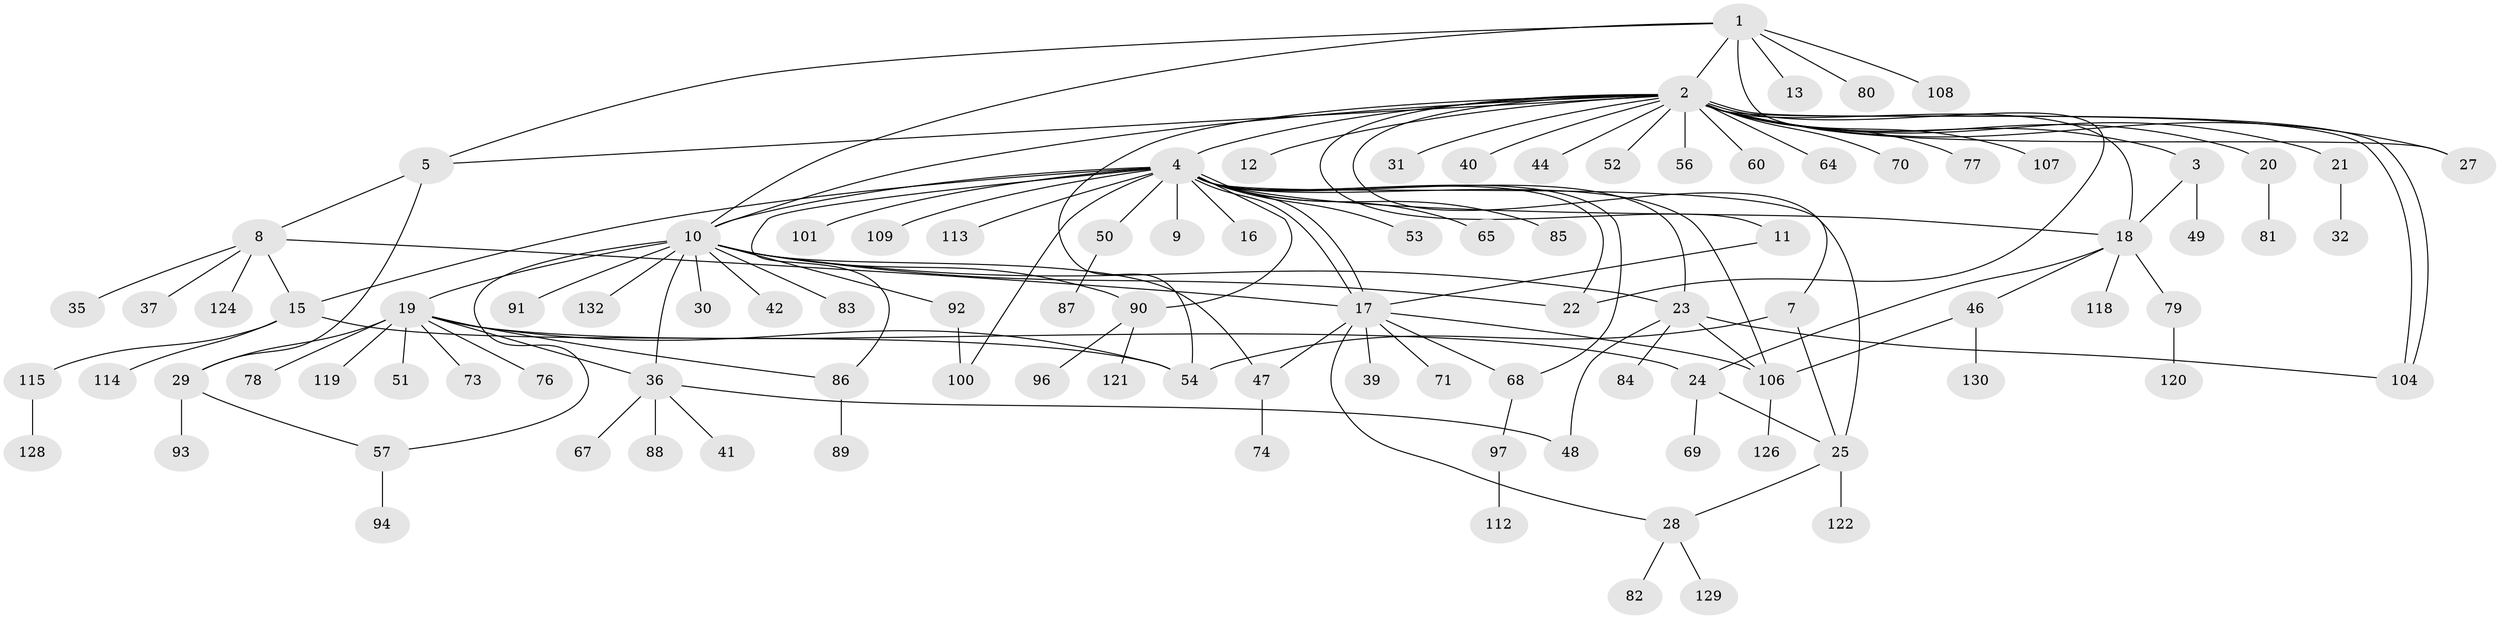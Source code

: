 // Generated by graph-tools (version 1.1) at 2025/23/03/03/25 07:23:51]
// undirected, 101 vertices, 134 edges
graph export_dot {
graph [start="1"]
  node [color=gray90,style=filled];
  1 [super="+43"];
  2 [super="+63"];
  3;
  4 [super="+6"];
  5 [super="+59"];
  7 [super="+38"];
  8 [super="+33"];
  9;
  10 [super="+14"];
  11;
  12;
  13;
  15 [super="+34"];
  16;
  17 [super="+61"];
  18 [super="+72"];
  19 [super="+26"];
  20 [super="+55"];
  21;
  22;
  23 [super="+45"];
  24 [super="+75"];
  25 [super="+102"];
  27;
  28 [super="+66"];
  29 [super="+95"];
  30;
  31 [super="+123"];
  32;
  35;
  36 [super="+127"];
  37;
  39;
  40;
  41;
  42;
  44;
  46;
  47 [super="+62"];
  48 [super="+98"];
  49 [super="+116"];
  50;
  51;
  52 [super="+58"];
  53;
  54 [super="+103"];
  56;
  57 [super="+117"];
  60;
  64;
  65;
  67;
  68;
  69;
  70;
  71;
  73;
  74;
  76;
  77;
  78;
  79;
  80;
  81;
  82;
  83;
  84;
  85;
  86;
  87;
  88;
  89 [super="+110"];
  90 [super="+111"];
  91 [super="+105"];
  92 [super="+131"];
  93;
  94;
  96 [super="+99"];
  97;
  100;
  101;
  104;
  106 [super="+125"];
  107;
  108;
  109;
  112;
  113;
  114;
  115;
  118;
  119;
  120;
  121;
  122;
  124;
  126;
  128;
  129;
  130;
  132;
  1 -- 2;
  1 -- 13;
  1 -- 27;
  1 -- 80;
  1 -- 108;
  1 -- 5;
  1 -- 10;
  2 -- 3;
  2 -- 4;
  2 -- 5;
  2 -- 7;
  2 -- 10;
  2 -- 11;
  2 -- 12;
  2 -- 20;
  2 -- 21;
  2 -- 22;
  2 -- 27;
  2 -- 31;
  2 -- 40;
  2 -- 44;
  2 -- 52 [weight=2];
  2 -- 54;
  2 -- 56;
  2 -- 60;
  2 -- 64;
  2 -- 70;
  2 -- 77;
  2 -- 104;
  2 -- 104;
  2 -- 107;
  2 -- 18;
  3 -- 18;
  3 -- 49;
  4 -- 9;
  4 -- 10;
  4 -- 15;
  4 -- 16;
  4 -- 17;
  4 -- 17;
  4 -- 18 [weight=2];
  4 -- 22;
  4 -- 23;
  4 -- 25;
  4 -- 50;
  4 -- 53;
  4 -- 65;
  4 -- 68;
  4 -- 85;
  4 -- 86;
  4 -- 90;
  4 -- 100;
  4 -- 106;
  4 -- 109;
  4 -- 113;
  4 -- 101;
  5 -- 8;
  5 -- 29;
  7 -- 25;
  7 -- 54;
  8 -- 15 [weight=2];
  8 -- 17;
  8 -- 35;
  8 -- 37;
  8 -- 124;
  10 -- 22;
  10 -- 30;
  10 -- 36;
  10 -- 42;
  10 -- 57;
  10 -- 90;
  10 -- 91;
  10 -- 132;
  10 -- 83;
  10 -- 19;
  10 -- 23;
  10 -- 92;
  10 -- 47;
  11 -- 17;
  15 -- 114;
  15 -- 115;
  15 -- 54;
  17 -- 39;
  17 -- 106;
  17 -- 28;
  17 -- 68;
  17 -- 71;
  17 -- 47;
  18 -- 24;
  18 -- 46;
  18 -- 118;
  18 -- 79;
  19 -- 24;
  19 -- 86;
  19 -- 36;
  19 -- 73;
  19 -- 76;
  19 -- 78;
  19 -- 51;
  19 -- 54;
  19 -- 119;
  19 -- 29;
  20 -- 81;
  21 -- 32;
  23 -- 48;
  23 -- 84;
  23 -- 104;
  23 -- 106;
  24 -- 25;
  24 -- 69;
  25 -- 28;
  25 -- 122;
  28 -- 82;
  28 -- 129;
  29 -- 57;
  29 -- 93;
  36 -- 41;
  36 -- 48;
  36 -- 67;
  36 -- 88;
  46 -- 130;
  46 -- 106;
  47 -- 74;
  50 -- 87;
  57 -- 94;
  68 -- 97;
  79 -- 120;
  86 -- 89;
  90 -- 96;
  90 -- 121;
  92 -- 100;
  97 -- 112;
  106 -- 126;
  115 -- 128;
}
